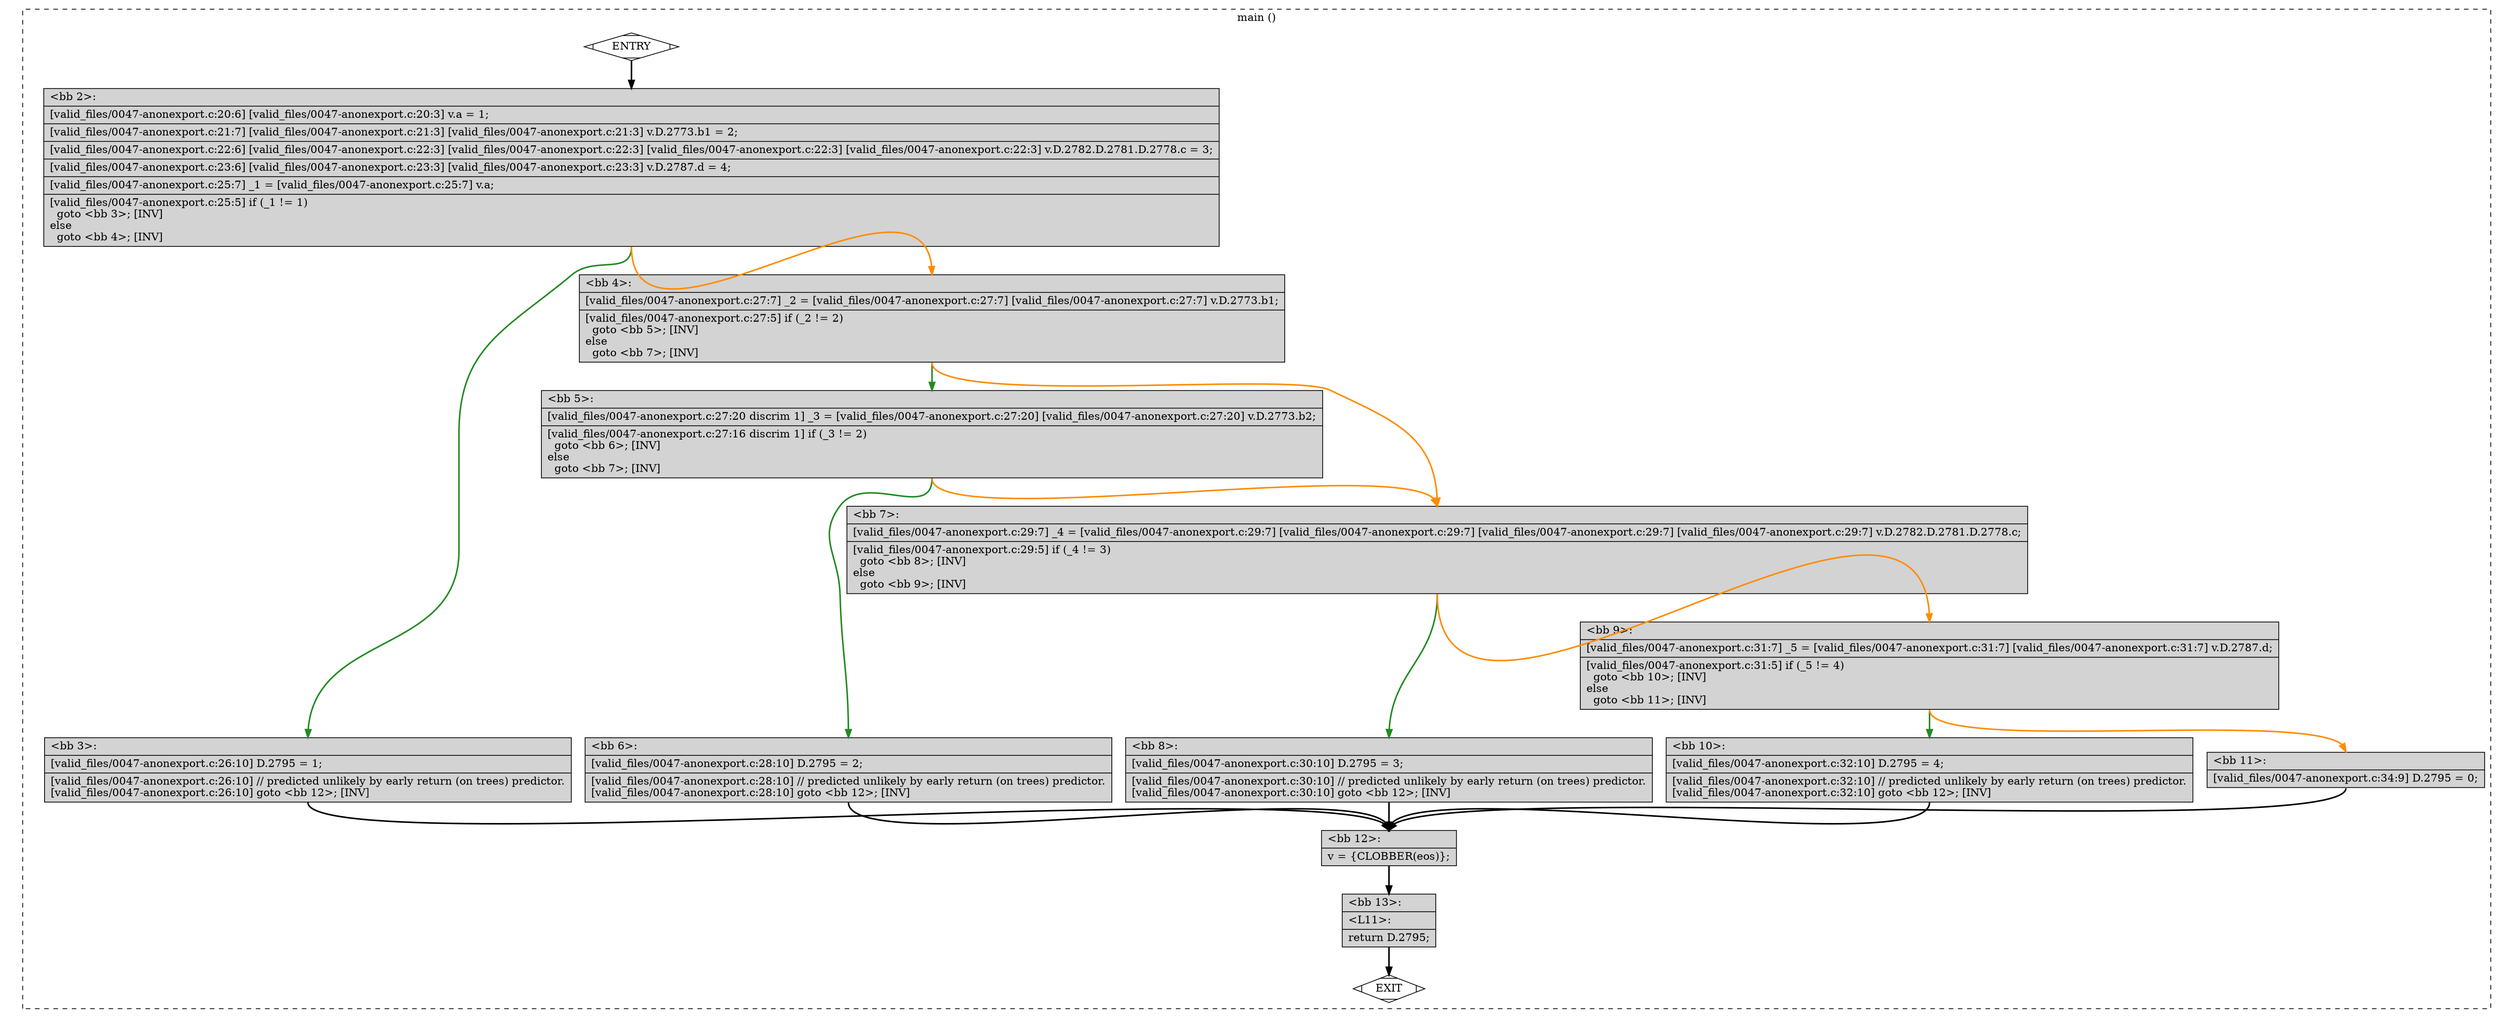 digraph "a-0047-anonexport.c.015t.cfg" {
overlap=false;
subgraph "cluster_main" {
	style="dashed";
	color="black";
	label="main ()";
	fn_0_basic_block_0 [shape=Mdiamond,style=filled,fillcolor=white,label="ENTRY"];

	fn_0_basic_block_1 [shape=Mdiamond,style=filled,fillcolor=white,label="EXIT"];

	fn_0_basic_block_2 [shape=record,style=filled,fillcolor=lightgrey,label="{\<bb\ 2\>:\l\
|[valid_files/0047-anonexport.c:20:6]\ [valid_files/0047-anonexport.c:20:3]\ v.a\ =\ 1;\l\
|[valid_files/0047-anonexport.c:21:7]\ [valid_files/0047-anonexport.c:21:3]\ [valid_files/0047-anonexport.c:21:3]\ v.D.2773.b1\ =\ 2;\l\
|[valid_files/0047-anonexport.c:22:6]\ [valid_files/0047-anonexport.c:22:3]\ [valid_files/0047-anonexport.c:22:3]\ [valid_files/0047-anonexport.c:22:3]\ [valid_files/0047-anonexport.c:22:3]\ v.D.2782.D.2781.D.2778.c\ =\ 3;\l\
|[valid_files/0047-anonexport.c:23:6]\ [valid_files/0047-anonexport.c:23:3]\ [valid_files/0047-anonexport.c:23:3]\ v.D.2787.d\ =\ 4;\l\
|[valid_files/0047-anonexport.c:25:7]\ _1\ =\ [valid_files/0047-anonexport.c:25:7]\ v.a;\l\
|[valid_files/0047-anonexport.c:25:5]\ if\ (_1\ !=\ 1)\l\
\ \ goto\ \<bb\ 3\>;\ [INV]\l\
else\l\
\ \ goto\ \<bb\ 4\>;\ [INV]\l\
}"];

	fn_0_basic_block_3 [shape=record,style=filled,fillcolor=lightgrey,label="{\<bb\ 3\>:\l\
|[valid_files/0047-anonexport.c:26:10]\ D.2795\ =\ 1;\l\
|[valid_files/0047-anonexport.c:26:10]\ //\ predicted\ unlikely\ by\ early\ return\ (on\ trees)\ predictor.\l\
[valid_files/0047-anonexport.c:26:10]\ goto\ \<bb\ 12\>;\ [INV]\l\
}"];

	fn_0_basic_block_4 [shape=record,style=filled,fillcolor=lightgrey,label="{\<bb\ 4\>:\l\
|[valid_files/0047-anonexport.c:27:7]\ _2\ =\ [valid_files/0047-anonexport.c:27:7]\ [valid_files/0047-anonexport.c:27:7]\ v.D.2773.b1;\l\
|[valid_files/0047-anonexport.c:27:5]\ if\ (_2\ !=\ 2)\l\
\ \ goto\ \<bb\ 5\>;\ [INV]\l\
else\l\
\ \ goto\ \<bb\ 7\>;\ [INV]\l\
}"];

	fn_0_basic_block_5 [shape=record,style=filled,fillcolor=lightgrey,label="{\<bb\ 5\>:\l\
|[valid_files/0047-anonexport.c:27:20\ discrim\ 1]\ _3\ =\ [valid_files/0047-anonexport.c:27:20]\ [valid_files/0047-anonexport.c:27:20]\ v.D.2773.b2;\l\
|[valid_files/0047-anonexport.c:27:16\ discrim\ 1]\ if\ (_3\ !=\ 2)\l\
\ \ goto\ \<bb\ 6\>;\ [INV]\l\
else\l\
\ \ goto\ \<bb\ 7\>;\ [INV]\l\
}"];

	fn_0_basic_block_6 [shape=record,style=filled,fillcolor=lightgrey,label="{\<bb\ 6\>:\l\
|[valid_files/0047-anonexport.c:28:10]\ D.2795\ =\ 2;\l\
|[valid_files/0047-anonexport.c:28:10]\ //\ predicted\ unlikely\ by\ early\ return\ (on\ trees)\ predictor.\l\
[valid_files/0047-anonexport.c:28:10]\ goto\ \<bb\ 12\>;\ [INV]\l\
}"];

	fn_0_basic_block_7 [shape=record,style=filled,fillcolor=lightgrey,label="{\<bb\ 7\>:\l\
|[valid_files/0047-anonexport.c:29:7]\ _4\ =\ [valid_files/0047-anonexport.c:29:7]\ [valid_files/0047-anonexport.c:29:7]\ [valid_files/0047-anonexport.c:29:7]\ [valid_files/0047-anonexport.c:29:7]\ v.D.2782.D.2781.D.2778.c;\l\
|[valid_files/0047-anonexport.c:29:5]\ if\ (_4\ !=\ 3)\l\
\ \ goto\ \<bb\ 8\>;\ [INV]\l\
else\l\
\ \ goto\ \<bb\ 9\>;\ [INV]\l\
}"];

	fn_0_basic_block_8 [shape=record,style=filled,fillcolor=lightgrey,label="{\<bb\ 8\>:\l\
|[valid_files/0047-anonexport.c:30:10]\ D.2795\ =\ 3;\l\
|[valid_files/0047-anonexport.c:30:10]\ //\ predicted\ unlikely\ by\ early\ return\ (on\ trees)\ predictor.\l\
[valid_files/0047-anonexport.c:30:10]\ goto\ \<bb\ 12\>;\ [INV]\l\
}"];

	fn_0_basic_block_9 [shape=record,style=filled,fillcolor=lightgrey,label="{\<bb\ 9\>:\l\
|[valid_files/0047-anonexport.c:31:7]\ _5\ =\ [valid_files/0047-anonexport.c:31:7]\ [valid_files/0047-anonexport.c:31:7]\ v.D.2787.d;\l\
|[valid_files/0047-anonexport.c:31:5]\ if\ (_5\ !=\ 4)\l\
\ \ goto\ \<bb\ 10\>;\ [INV]\l\
else\l\
\ \ goto\ \<bb\ 11\>;\ [INV]\l\
}"];

	fn_0_basic_block_10 [shape=record,style=filled,fillcolor=lightgrey,label="{\<bb\ 10\>:\l\
|[valid_files/0047-anonexport.c:32:10]\ D.2795\ =\ 4;\l\
|[valid_files/0047-anonexport.c:32:10]\ //\ predicted\ unlikely\ by\ early\ return\ (on\ trees)\ predictor.\l\
[valid_files/0047-anonexport.c:32:10]\ goto\ \<bb\ 12\>;\ [INV]\l\
}"];

	fn_0_basic_block_11 [shape=record,style=filled,fillcolor=lightgrey,label="{\<bb\ 11\>:\l\
|[valid_files/0047-anonexport.c:34:9]\ D.2795\ =\ 0;\l\
}"];

	fn_0_basic_block_12 [shape=record,style=filled,fillcolor=lightgrey,label="{\<bb\ 12\>:\l\
|v\ =\ \{CLOBBER(eos)\};\l\
}"];

	fn_0_basic_block_13 [shape=record,style=filled,fillcolor=lightgrey,label="{\<bb\ 13\>:\l\
|\<L11\>:\l\
|return\ D.2795;\l\
}"];

	fn_0_basic_block_0:s -> fn_0_basic_block_2:n [style="solid,bold",color=black,weight=100,constraint=true];
	fn_0_basic_block_2:s -> fn_0_basic_block_3:n [style="solid,bold",color=forestgreen,weight=10,constraint=true];
	fn_0_basic_block_2:s -> fn_0_basic_block_4:n [style="solid,bold",color=darkorange,weight=10,constraint=true];
	fn_0_basic_block_3:s -> fn_0_basic_block_12:n [style="solid,bold",color=black,weight=100,constraint=true];
	fn_0_basic_block_4:s -> fn_0_basic_block_5:n [style="solid,bold",color=forestgreen,weight=10,constraint=true];
	fn_0_basic_block_4:s -> fn_0_basic_block_7:n [style="solid,bold",color=darkorange,weight=10,constraint=true];
	fn_0_basic_block_5:s -> fn_0_basic_block_6:n [style="solid,bold",color=forestgreen,weight=10,constraint=true];
	fn_0_basic_block_5:s -> fn_0_basic_block_7:n [style="solid,bold",color=darkorange,weight=10,constraint=true];
	fn_0_basic_block_6:s -> fn_0_basic_block_12:n [style="solid,bold",color=black,weight=100,constraint=true];
	fn_0_basic_block_7:s -> fn_0_basic_block_8:n [style="solid,bold",color=forestgreen,weight=10,constraint=true];
	fn_0_basic_block_7:s -> fn_0_basic_block_9:n [style="solid,bold",color=darkorange,weight=10,constraint=true];
	fn_0_basic_block_8:s -> fn_0_basic_block_12:n [style="solid,bold",color=black,weight=100,constraint=true];
	fn_0_basic_block_9:s -> fn_0_basic_block_10:n [style="solid,bold",color=forestgreen,weight=10,constraint=true];
	fn_0_basic_block_9:s -> fn_0_basic_block_11:n [style="solid,bold",color=darkorange,weight=10,constraint=true];
	fn_0_basic_block_10:s -> fn_0_basic_block_12:n [style="solid,bold",color=black,weight=100,constraint=true];
	fn_0_basic_block_11:s -> fn_0_basic_block_12:n [style="solid,bold",color=black,weight=100,constraint=true];
	fn_0_basic_block_12:s -> fn_0_basic_block_13:n [style="solid,bold",color=black,weight=100,constraint=true];
	fn_0_basic_block_13:s -> fn_0_basic_block_1:n [style="solid,bold",color=black,weight=10,constraint=true];
	fn_0_basic_block_0:s -> fn_0_basic_block_1:n [style="invis",constraint=true];
}
}
